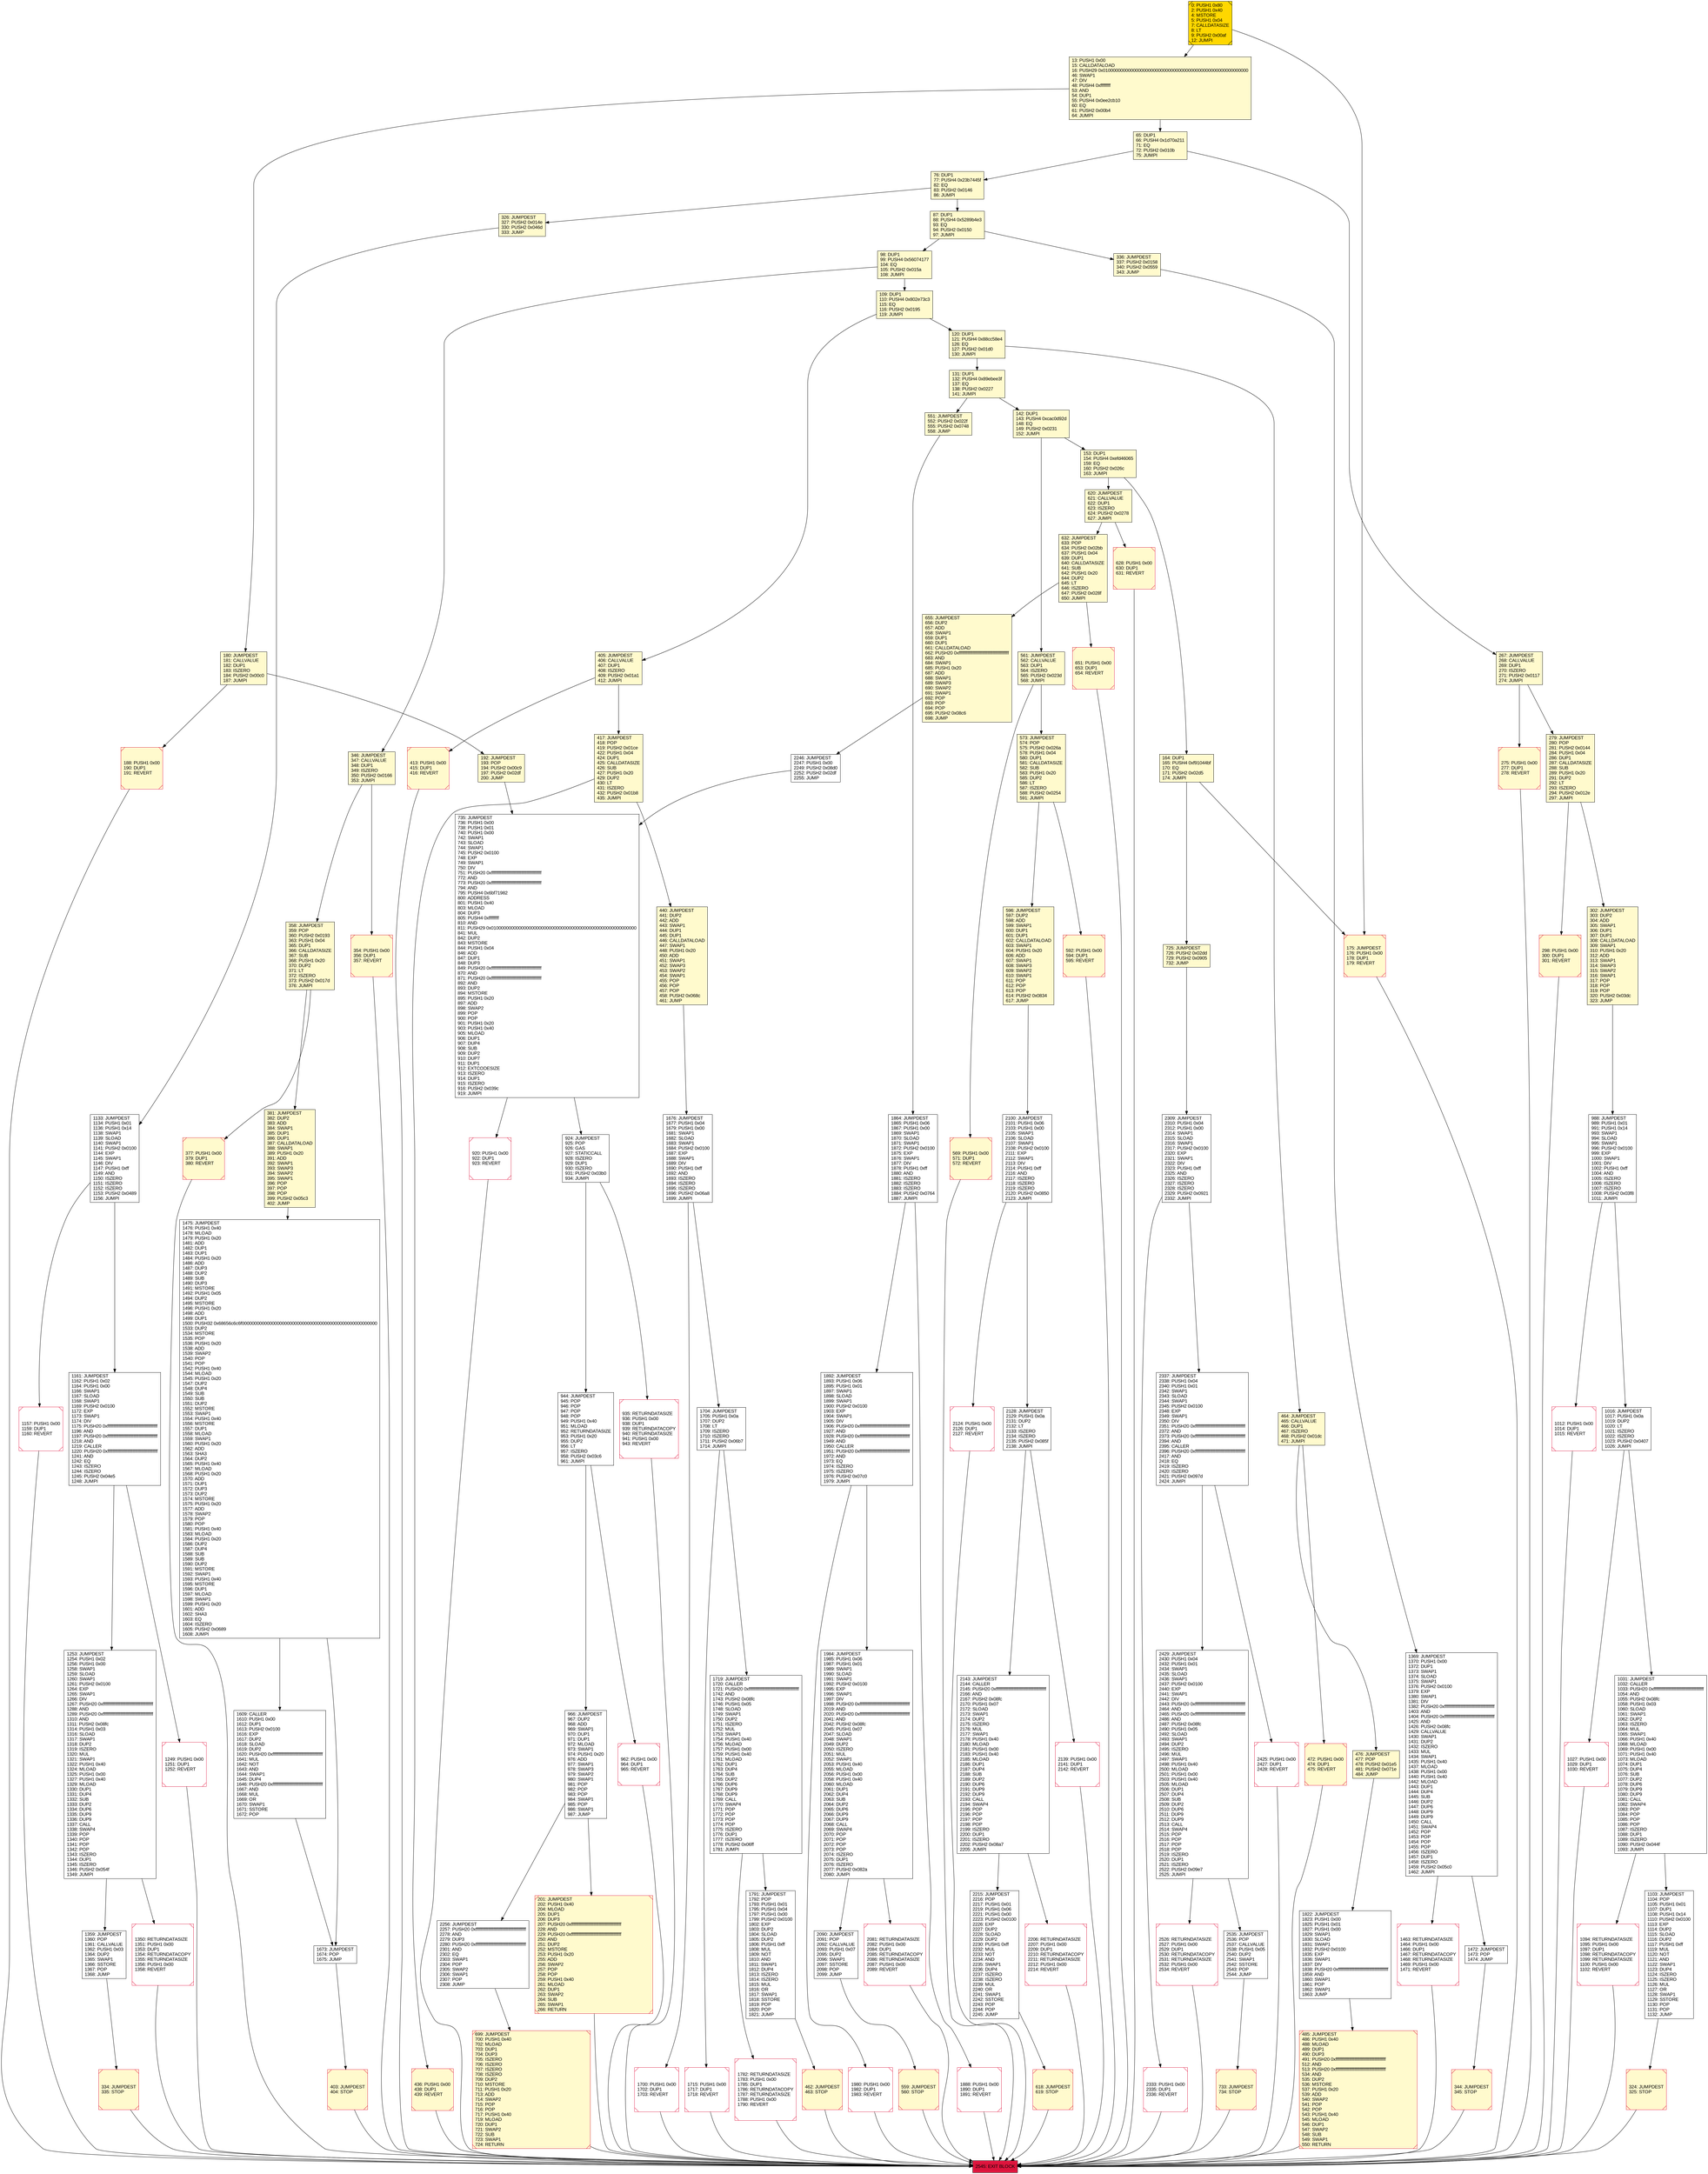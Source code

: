 digraph G {
bgcolor=transparent rankdir=UD;
node [shape=box style=filled color=black fillcolor=white fontname=arial fontcolor=black];
561 [label="561: JUMPDEST\l562: CALLVALUE\l563: DUP1\l564: ISZERO\l565: PUSH2 0x023d\l568: JUMPI\l" fillcolor=lemonchiffon ];
2256 [label="2256: JUMPDEST\l2257: PUSH20 0xffffffffffffffffffffffffffffffffffffffff\l2278: AND\l2279: DUP3\l2280: PUSH20 0xffffffffffffffffffffffffffffffffffffffff\l2301: AND\l2302: EQ\l2303: SWAP1\l2304: POP\l2305: SWAP2\l2306: SWAP1\l2307: POP\l2308: JUMP\l" ];
1700 [label="1700: PUSH1 0x00\l1702: DUP1\l1703: REVERT\l" shape=Msquare color=crimson ];
2215 [label="2215: JUMPDEST\l2216: POP\l2217: PUSH1 0x01\l2219: PUSH1 0x06\l2221: PUSH1 0x00\l2223: PUSH2 0x0100\l2226: EXP\l2227: DUP2\l2228: SLOAD\l2229: DUP2\l2230: PUSH1 0xff\l2232: MUL\l2233: NOT\l2234: AND\l2235: SWAP1\l2236: DUP4\l2237: ISZERO\l2238: ISZERO\l2239: MUL\l2240: OR\l2241: SWAP1\l2242: SSTORE\l2243: POP\l2244: POP\l2245: JUMP\l" ];
1133 [label="1133: JUMPDEST\l1134: PUSH1 0x01\l1136: PUSH1 0x14\l1138: SWAP1\l1139: SLOAD\l1140: SWAP1\l1141: PUSH2 0x0100\l1144: EXP\l1145: SWAP1\l1146: DIV\l1147: PUSH1 0xff\l1149: AND\l1150: ISZERO\l1151: ISZERO\l1152: ISZERO\l1153: PUSH2 0x0489\l1156: JUMPI\l" ];
403 [label="403: JUMPDEST\l404: STOP\l" fillcolor=lemonchiffon shape=Msquare color=crimson ];
632 [label="632: JUMPDEST\l633: POP\l634: PUSH2 0x02bb\l637: PUSH1 0x04\l639: DUP1\l640: CALLDATASIZE\l641: SUB\l642: PUSH1 0x20\l644: DUP2\l645: LT\l646: ISZERO\l647: PUSH2 0x028f\l650: JUMPI\l" fillcolor=lemonchiffon ];
346 [label="346: JUMPDEST\l347: CALLVALUE\l348: DUP1\l349: ISZERO\l350: PUSH2 0x0166\l353: JUMPI\l" fillcolor=lemonchiffon ];
120 [label="120: DUP1\l121: PUSH4 0x88cc58e4\l126: EQ\l127: PUSH2 0x01d0\l130: JUMPI\l" fillcolor=lemonchiffon ];
0 [label="0: PUSH1 0x80\l2: PUSH1 0x40\l4: MSTORE\l5: PUSH1 0x04\l7: CALLDATASIZE\l8: LT\l9: PUSH2 0x00af\l12: JUMPI\l" fillcolor=lemonchiffon shape=Msquare fillcolor=gold ];
944 [label="944: JUMPDEST\l945: POP\l946: POP\l947: POP\l948: POP\l949: PUSH1 0x40\l951: MLOAD\l952: RETURNDATASIZE\l953: PUSH1 0x20\l955: DUP2\l956: LT\l957: ISZERO\l958: PUSH2 0x03c6\l961: JUMPI\l" ];
1715 [label="1715: PUSH1 0x00\l1717: DUP1\l1718: REVERT\l" shape=Msquare color=crimson ];
436 [label="436: PUSH1 0x00\l438: DUP1\l439: REVERT\l" fillcolor=lemonchiffon shape=Msquare color=crimson ];
98 [label="98: DUP1\l99: PUSH4 0x56074177\l104: EQ\l105: PUSH2 0x015a\l108: JUMPI\l" fillcolor=lemonchiffon ];
476 [label="476: JUMPDEST\l477: POP\l478: PUSH2 0x01e5\l481: PUSH2 0x071e\l484: JUMP\l" fillcolor=lemonchiffon ];
188 [label="188: PUSH1 0x00\l190: DUP1\l191: REVERT\l" fillcolor=lemonchiffon shape=Msquare color=crimson ];
1980 [label="1980: PUSH1 0x00\l1982: DUP1\l1983: REVERT\l" shape=Msquare color=crimson ];
1157 [label="1157: PUSH1 0x00\l1159: DUP1\l1160: REVERT\l" shape=Msquare color=crimson ];
1475 [label="1475: JUMPDEST\l1476: PUSH1 0x40\l1478: MLOAD\l1479: PUSH1 0x20\l1481: ADD\l1482: DUP1\l1483: DUP1\l1484: PUSH1 0x20\l1486: ADD\l1487: DUP3\l1488: DUP2\l1489: SUB\l1490: DUP3\l1491: MSTORE\l1492: PUSH1 0x05\l1494: DUP2\l1495: MSTORE\l1496: PUSH1 0x20\l1498: ADD\l1499: DUP1\l1500: PUSH32 0x68656c6c6f000000000000000000000000000000000000000000000000000000\l1533: DUP2\l1534: MSTORE\l1535: POP\l1536: PUSH1 0x20\l1538: ADD\l1539: SWAP2\l1540: POP\l1541: POP\l1542: PUSH1 0x40\l1544: MLOAD\l1545: PUSH1 0x20\l1547: DUP2\l1548: DUP4\l1549: SUB\l1550: SUB\l1551: DUP2\l1552: MSTORE\l1553: SWAP1\l1554: PUSH1 0x40\l1556: MSTORE\l1557: DUP1\l1558: MLOAD\l1559: SWAP1\l1560: PUSH1 0x20\l1562: ADD\l1563: SHA3\l1564: DUP2\l1565: PUSH1 0x40\l1567: MLOAD\l1568: PUSH1 0x20\l1570: ADD\l1571: DUP1\l1572: DUP3\l1573: DUP2\l1574: MSTORE\l1575: PUSH1 0x20\l1577: ADD\l1578: SWAP2\l1579: POP\l1580: POP\l1581: PUSH1 0x40\l1583: MLOAD\l1584: PUSH1 0x20\l1586: DUP2\l1587: DUP4\l1588: SUB\l1589: SUB\l1590: DUP2\l1591: MSTORE\l1592: SWAP1\l1593: PUSH1 0x40\l1595: MSTORE\l1596: DUP1\l1597: MLOAD\l1598: SWAP1\l1599: PUSH1 0x20\l1601: ADD\l1602: SHA3\l1603: EQ\l1604: ISZERO\l1605: PUSH2 0x0689\l1608: JUMPI\l" ];
651 [label="651: PUSH1 0x00\l653: DUP1\l654: REVERT\l" fillcolor=lemonchiffon shape=Msquare color=crimson ];
279 [label="279: JUMPDEST\l280: POP\l281: PUSH2 0x0144\l284: PUSH1 0x04\l286: DUP1\l287: CALLDATASIZE\l288: SUB\l289: PUSH1 0x20\l291: DUP2\l292: LT\l293: ISZERO\l294: PUSH2 0x012e\l297: JUMPI\l" fillcolor=lemonchiffon ];
87 [label="87: DUP1\l88: PUSH4 0x5289b4e3\l93: EQ\l94: PUSH2 0x0150\l97: JUMPI\l" fillcolor=lemonchiffon ];
1984 [label="1984: JUMPDEST\l1985: PUSH1 0x06\l1987: PUSH1 0x01\l1989: SWAP1\l1990: SLOAD\l1991: SWAP1\l1992: PUSH2 0x0100\l1995: EXP\l1996: SWAP1\l1997: DIV\l1998: PUSH20 0xffffffffffffffffffffffffffffffffffffffff\l2019: AND\l2020: PUSH20 0xffffffffffffffffffffffffffffffffffffffff\l2041: AND\l2042: PUSH2 0x08fc\l2045: PUSH1 0x07\l2047: SLOAD\l2048: SWAP1\l2049: DUP2\l2050: ISZERO\l2051: MUL\l2052: SWAP1\l2053: PUSH1 0x40\l2055: MLOAD\l2056: PUSH1 0x00\l2058: PUSH1 0x40\l2060: MLOAD\l2061: DUP1\l2062: DUP4\l2063: SUB\l2064: DUP2\l2065: DUP6\l2066: DUP9\l2067: DUP9\l2068: CALL\l2069: SWAP4\l2070: POP\l2071: POP\l2072: POP\l2073: POP\l2074: ISZERO\l2075: DUP1\l2076: ISZERO\l2077: PUSH2 0x082a\l2080: JUMPI\l" ];
920 [label="920: PUSH1 0x00\l922: DUP1\l923: REVERT\l" shape=Msquare color=crimson ];
2100 [label="2100: JUMPDEST\l2101: PUSH1 0x06\l2103: PUSH1 0x00\l2105: SWAP1\l2106: SLOAD\l2107: SWAP1\l2108: PUSH2 0x0100\l2111: EXP\l2112: SWAP1\l2113: DIV\l2114: PUSH1 0xff\l2116: AND\l2117: ISZERO\l2118: ISZERO\l2119: ISZERO\l2120: PUSH2 0x0850\l2123: JUMPI\l" ];
2081 [label="2081: RETURNDATASIZE\l2082: PUSH1 0x00\l2084: DUP1\l2085: RETURNDATACOPY\l2086: RETURNDATASIZE\l2087: PUSH1 0x00\l2089: REVERT\l" shape=Msquare color=crimson ];
413 [label="413: PUSH1 0x00\l415: DUP1\l416: REVERT\l" fillcolor=lemonchiffon shape=Msquare color=crimson ];
1253 [label="1253: JUMPDEST\l1254: PUSH1 0x02\l1256: PUSH1 0x00\l1258: SWAP1\l1259: SLOAD\l1260: SWAP1\l1261: PUSH2 0x0100\l1264: EXP\l1265: SWAP1\l1266: DIV\l1267: PUSH20 0xffffffffffffffffffffffffffffffffffffffff\l1288: AND\l1289: PUSH20 0xffffffffffffffffffffffffffffffffffffffff\l1310: AND\l1311: PUSH2 0x08fc\l1314: PUSH1 0x03\l1316: SLOAD\l1317: SWAP1\l1318: DUP2\l1319: ISZERO\l1320: MUL\l1321: SWAP1\l1322: PUSH1 0x40\l1324: MLOAD\l1325: PUSH1 0x00\l1327: PUSH1 0x40\l1329: MLOAD\l1330: DUP1\l1331: DUP4\l1332: SUB\l1333: DUP2\l1334: DUP6\l1335: DUP9\l1336: DUP9\l1337: CALL\l1338: SWAP4\l1339: POP\l1340: POP\l1341: POP\l1342: POP\l1343: ISZERO\l1344: DUP1\l1345: ISZERO\l1346: PUSH2 0x054f\l1349: JUMPI\l" ];
966 [label="966: JUMPDEST\l967: DUP2\l968: ADD\l969: SWAP1\l970: DUP1\l971: DUP1\l972: MLOAD\l973: SWAP1\l974: PUSH1 0x20\l976: ADD\l977: SWAP1\l978: SWAP3\l979: SWAP2\l980: SWAP1\l981: POP\l982: POP\l983: POP\l984: SWAP1\l985: POP\l986: SWAP1\l987: JUMP\l" ];
1249 [label="1249: PUSH1 0x00\l1251: DUP1\l1252: REVERT\l" shape=Msquare color=crimson ];
405 [label="405: JUMPDEST\l406: CALLVALUE\l407: DUP1\l408: ISZERO\l409: PUSH2 0x01a1\l412: JUMPI\l" fillcolor=lemonchiffon ];
725 [label="725: JUMPDEST\l726: PUSH2 0x02dd\l729: PUSH2 0x0905\l732: JUMP\l" fillcolor=lemonchiffon ];
655 [label="655: JUMPDEST\l656: DUP2\l657: ADD\l658: SWAP1\l659: DUP1\l660: DUP1\l661: CALLDATALOAD\l662: PUSH20 0xffffffffffffffffffffffffffffffffffffffff\l683: AND\l684: SWAP1\l685: PUSH1 0x20\l687: ADD\l688: SWAP1\l689: SWAP3\l690: SWAP2\l691: SWAP1\l692: POP\l693: POP\l694: POP\l695: PUSH2 0x08c6\l698: JUMP\l" fillcolor=lemonchiffon ];
733 [label="733: JUMPDEST\l734: STOP\l" fillcolor=lemonchiffon shape=Msquare color=crimson ];
1016 [label="1016: JUMPDEST\l1017: PUSH1 0x0a\l1019: DUP2\l1020: LT\l1021: ISZERO\l1022: ISZERO\l1023: PUSH2 0x0407\l1026: JUMPI\l" ];
2143 [label="2143: JUMPDEST\l2144: CALLER\l2145: PUSH20 0xffffffffffffffffffffffffffffffffffffffff\l2166: AND\l2167: PUSH2 0x08fc\l2170: PUSH1 0x07\l2172: SLOAD\l2173: SWAP1\l2174: DUP2\l2175: ISZERO\l2176: MUL\l2177: SWAP1\l2178: PUSH1 0x40\l2180: MLOAD\l2181: PUSH1 0x00\l2183: PUSH1 0x40\l2185: MLOAD\l2186: DUP1\l2187: DUP4\l2188: SUB\l2189: DUP2\l2190: DUP6\l2191: DUP9\l2192: DUP9\l2193: CALL\l2194: SWAP4\l2195: POP\l2196: POP\l2197: POP\l2198: POP\l2199: ISZERO\l2200: DUP1\l2201: ISZERO\l2202: PUSH2 0x08a7\l2205: JUMPI\l" ];
1704 [label="1704: JUMPDEST\l1705: PUSH1 0x0a\l1707: DUP2\l1708: LT\l1709: ISZERO\l1710: ISZERO\l1711: PUSH2 0x06b7\l1714: JUMPI\l" ];
1012 [label="1012: PUSH1 0x00\l1014: DUP1\l1015: REVERT\l" shape=Msquare color=crimson ];
462 [label="462: JUMPDEST\l463: STOP\l" fillcolor=lemonchiffon shape=Msquare color=crimson ];
1864 [label="1864: JUMPDEST\l1865: PUSH1 0x06\l1867: PUSH1 0x00\l1869: SWAP1\l1870: SLOAD\l1871: SWAP1\l1872: PUSH2 0x0100\l1875: EXP\l1876: SWAP1\l1877: DIV\l1878: PUSH1 0xff\l1880: AND\l1881: ISZERO\l1882: ISZERO\l1883: ISZERO\l1884: PUSH2 0x0764\l1887: JUMPI\l" ];
1094 [label="1094: RETURNDATASIZE\l1095: PUSH1 0x00\l1097: DUP1\l1098: RETURNDATACOPY\l1099: RETURNDATASIZE\l1100: PUSH1 0x00\l1102: REVERT\l" shape=Msquare color=crimson ];
1350 [label="1350: RETURNDATASIZE\l1351: PUSH1 0x00\l1353: DUP1\l1354: RETURNDATACOPY\l1355: RETURNDATASIZE\l1356: PUSH1 0x00\l1358: REVERT\l" shape=Msquare color=crimson ];
962 [label="962: PUSH1 0x00\l964: DUP1\l965: REVERT\l" shape=Msquare color=crimson ];
336 [label="336: JUMPDEST\l337: PUSH2 0x0158\l340: PUSH2 0x0559\l343: JUMP\l" fillcolor=lemonchiffon ];
1676 [label="1676: JUMPDEST\l1677: PUSH1 0x04\l1679: PUSH1 0x00\l1681: SWAP1\l1682: SLOAD\l1683: SWAP1\l1684: PUSH2 0x0100\l1687: EXP\l1688: SWAP1\l1689: DIV\l1690: PUSH1 0xff\l1692: AND\l1693: ISZERO\l1694: ISZERO\l1695: ISZERO\l1696: PUSH2 0x06a8\l1699: JUMPI\l" ];
326 [label="326: JUMPDEST\l327: PUSH2 0x014e\l330: PUSH2 0x046d\l333: JUMP\l" fillcolor=lemonchiffon ];
2429 [label="2429: JUMPDEST\l2430: PUSH1 0x04\l2432: PUSH1 0x01\l2434: SWAP1\l2435: SLOAD\l2436: SWAP1\l2437: PUSH2 0x0100\l2440: EXP\l2441: SWAP1\l2442: DIV\l2443: PUSH20 0xffffffffffffffffffffffffffffffffffffffff\l2464: AND\l2465: PUSH20 0xffffffffffffffffffffffffffffffffffffffff\l2486: AND\l2487: PUSH2 0x08fc\l2490: PUSH1 0x05\l2492: SLOAD\l2493: SWAP1\l2494: DUP2\l2495: ISZERO\l2496: MUL\l2497: SWAP1\l2498: PUSH1 0x40\l2500: MLOAD\l2501: PUSH1 0x00\l2503: PUSH1 0x40\l2505: MLOAD\l2506: DUP1\l2507: DUP4\l2508: SUB\l2509: DUP2\l2510: DUP6\l2511: DUP9\l2512: DUP9\l2513: CALL\l2514: SWAP4\l2515: POP\l2516: POP\l2517: POP\l2518: POP\l2519: ISZERO\l2520: DUP1\l2521: ISZERO\l2522: PUSH2 0x09e7\l2525: JUMPI\l" ];
1359 [label="1359: JUMPDEST\l1360: POP\l1361: CALLVALUE\l1362: PUSH1 0x03\l1364: DUP2\l1365: SWAP1\l1366: SSTORE\l1367: POP\l1368: JUMP\l" ];
164 [label="164: DUP1\l165: PUSH4 0xf91044bf\l170: EQ\l171: PUSH2 0x02d5\l174: JUMPI\l" fillcolor=lemonchiffon ];
472 [label="472: PUSH1 0x00\l474: DUP1\l475: REVERT\l" fillcolor=lemonchiffon shape=Msquare color=crimson ];
440 [label="440: JUMPDEST\l441: DUP2\l442: ADD\l443: SWAP1\l444: DUP1\l445: DUP1\l446: CALLDATALOAD\l447: SWAP1\l448: PUSH1 0x20\l450: ADD\l451: SWAP1\l452: SWAP3\l453: SWAP2\l454: SWAP1\l455: POP\l456: POP\l457: POP\l458: PUSH2 0x068c\l461: JUMP\l" fillcolor=lemonchiffon ];
267 [label="267: JUMPDEST\l268: CALLVALUE\l269: DUP1\l270: ISZERO\l271: PUSH2 0x0117\l274: JUMPI\l" fillcolor=lemonchiffon ];
381 [label="381: JUMPDEST\l382: DUP2\l383: ADD\l384: SWAP1\l385: DUP1\l386: DUP1\l387: CALLDATALOAD\l388: SWAP1\l389: PUSH1 0x20\l391: ADD\l392: SWAP1\l393: SWAP3\l394: SWAP2\l395: SWAP1\l396: POP\l397: POP\l398: POP\l399: PUSH2 0x05c3\l402: JUMP\l" fillcolor=lemonchiffon ];
551 [label="551: JUMPDEST\l552: PUSH2 0x022f\l555: PUSH2 0x0748\l558: JUMP\l" fillcolor=lemonchiffon ];
2535 [label="2535: JUMPDEST\l2536: POP\l2537: CALLVALUE\l2538: PUSH1 0x05\l2540: DUP2\l2541: SWAP1\l2542: SSTORE\l2543: POP\l2544: JUMP\l" ];
2206 [label="2206: RETURNDATASIZE\l2207: PUSH1 0x00\l2209: DUP1\l2210: RETURNDATACOPY\l2211: RETURNDATASIZE\l2212: PUSH1 0x00\l2214: REVERT\l" shape=Msquare color=crimson ];
699 [label="699: JUMPDEST\l700: PUSH1 0x40\l702: MLOAD\l703: DUP1\l704: DUP3\l705: ISZERO\l706: ISZERO\l707: ISZERO\l708: ISZERO\l709: DUP2\l710: MSTORE\l711: PUSH1 0x20\l713: ADD\l714: SWAP2\l715: POP\l716: POP\l717: PUSH1 0x40\l719: MLOAD\l720: DUP1\l721: SWAP2\l722: SUB\l723: SWAP1\l724: RETURN\l" fillcolor=lemonchiffon shape=Msquare color=crimson ];
298 [label="298: PUSH1 0x00\l300: DUP1\l301: REVERT\l" fillcolor=lemonchiffon shape=Msquare color=crimson ];
76 [label="76: DUP1\l77: PUSH4 0x23b7445f\l82: EQ\l83: PUSH2 0x0146\l86: JUMPI\l" fillcolor=lemonchiffon ];
1161 [label="1161: JUMPDEST\l1162: PUSH1 0x02\l1164: PUSH1 0x00\l1166: SWAP1\l1167: SLOAD\l1168: SWAP1\l1169: PUSH2 0x0100\l1172: EXP\l1173: SWAP1\l1174: DIV\l1175: PUSH20 0xffffffffffffffffffffffffffffffffffffffff\l1196: AND\l1197: PUSH20 0xffffffffffffffffffffffffffffffffffffffff\l1218: AND\l1219: CALLER\l1220: PUSH20 0xffffffffffffffffffffffffffffffffffffffff\l1241: AND\l1242: EQ\l1243: ISZERO\l1244: ISZERO\l1245: PUSH2 0x04e5\l1248: JUMPI\l" ];
569 [label="569: PUSH1 0x00\l571: DUP1\l572: REVERT\l" fillcolor=lemonchiffon shape=Msquare color=crimson ];
201 [label="201: JUMPDEST\l202: PUSH1 0x40\l204: MLOAD\l205: DUP1\l206: DUP3\l207: PUSH20 0xffffffffffffffffffffffffffffffffffffffff\l228: AND\l229: PUSH20 0xffffffffffffffffffffffffffffffffffffffff\l250: AND\l251: DUP2\l252: MSTORE\l253: PUSH1 0x20\l255: ADD\l256: SWAP2\l257: POP\l258: POP\l259: PUSH1 0x40\l261: MLOAD\l262: DUP1\l263: SWAP2\l264: SUB\l265: SWAP1\l266: RETURN\l" fillcolor=lemonchiffon shape=Msquare color=crimson ];
573 [label="573: JUMPDEST\l574: POP\l575: PUSH2 0x026a\l578: PUSH1 0x04\l580: DUP1\l581: CALLDATASIZE\l582: SUB\l583: PUSH1 0x20\l585: DUP2\l586: LT\l587: ISZERO\l588: PUSH2 0x0254\l591: JUMPI\l" fillcolor=lemonchiffon ];
1027 [label="1027: PUSH1 0x00\l1029: DUP1\l1030: REVERT\l" shape=Msquare color=crimson ];
735 [label="735: JUMPDEST\l736: PUSH1 0x00\l738: PUSH1 0x01\l740: PUSH1 0x00\l742: SWAP1\l743: SLOAD\l744: SWAP1\l745: PUSH2 0x0100\l748: EXP\l749: SWAP1\l750: DIV\l751: PUSH20 0xffffffffffffffffffffffffffffffffffffffff\l772: AND\l773: PUSH20 0xffffffffffffffffffffffffffffffffffffffff\l794: AND\l795: PUSH4 0x6bf71982\l800: ADDRESS\l801: PUSH1 0x40\l803: MLOAD\l804: DUP3\l805: PUSH4 0xffffffff\l810: AND\l811: PUSH29 0x0100000000000000000000000000000000000000000000000000000000\l841: MUL\l842: DUP2\l843: MSTORE\l844: PUSH1 0x04\l846: ADD\l847: DUP1\l848: DUP3\l849: PUSH20 0xffffffffffffffffffffffffffffffffffffffff\l870: AND\l871: PUSH20 0xffffffffffffffffffffffffffffffffffffffff\l892: AND\l893: DUP2\l894: MSTORE\l895: PUSH1 0x20\l897: ADD\l898: SWAP2\l899: POP\l900: POP\l901: PUSH1 0x20\l903: PUSH1 0x40\l905: MLOAD\l906: DUP1\l907: DUP4\l908: SUB\l909: DUP2\l910: DUP7\l911: DUP1\l912: EXTCODESIZE\l913: ISZERO\l914: DUP1\l915: ISZERO\l916: PUSH2 0x039c\l919: JUMPI\l" ];
1719 [label="1719: JUMPDEST\l1720: CALLER\l1721: PUSH20 0xffffffffffffffffffffffffffffffffffffffff\l1742: AND\l1743: PUSH2 0x08fc\l1746: PUSH1 0x05\l1748: SLOAD\l1749: SWAP1\l1750: DUP2\l1751: ISZERO\l1752: MUL\l1753: SWAP1\l1754: PUSH1 0x40\l1756: MLOAD\l1757: PUSH1 0x00\l1759: PUSH1 0x40\l1761: MLOAD\l1762: DUP1\l1763: DUP4\l1764: SUB\l1765: DUP2\l1766: DUP6\l1767: DUP9\l1768: DUP9\l1769: CALL\l1770: SWAP4\l1771: POP\l1772: POP\l1773: POP\l1774: POP\l1775: ISZERO\l1776: DUP1\l1777: ISZERO\l1778: PUSH2 0x06ff\l1781: JUMPI\l" ];
175 [label="175: JUMPDEST\l176: PUSH1 0x00\l178: DUP1\l179: REVERT\l" fillcolor=lemonchiffon shape=Msquare color=crimson ];
1031 [label="1031: JUMPDEST\l1032: CALLER\l1033: PUSH20 0xffffffffffffffffffffffffffffffffffffffff\l1054: AND\l1055: PUSH2 0x08fc\l1058: PUSH1 0x03\l1060: SLOAD\l1061: SWAP1\l1062: DUP2\l1063: ISZERO\l1064: MUL\l1065: SWAP1\l1066: PUSH1 0x40\l1068: MLOAD\l1069: PUSH1 0x00\l1071: PUSH1 0x40\l1073: MLOAD\l1074: DUP1\l1075: DUP4\l1076: SUB\l1077: DUP2\l1078: DUP6\l1079: DUP9\l1080: DUP9\l1081: CALL\l1082: SWAP4\l1083: POP\l1084: POP\l1085: POP\l1086: POP\l1087: ISZERO\l1088: DUP1\l1089: ISZERO\l1090: PUSH2 0x044f\l1093: JUMPI\l" ];
1463 [label="1463: RETURNDATASIZE\l1464: PUSH1 0x00\l1466: DUP1\l1467: RETURNDATACOPY\l1468: RETURNDATASIZE\l1469: PUSH1 0x00\l1471: REVERT\l" shape=Msquare color=crimson ];
1892 [label="1892: JUMPDEST\l1893: PUSH1 0x06\l1895: PUSH1 0x01\l1897: SWAP1\l1898: SLOAD\l1899: SWAP1\l1900: PUSH2 0x0100\l1903: EXP\l1904: SWAP1\l1905: DIV\l1906: PUSH20 0xffffffffffffffffffffffffffffffffffffffff\l1927: AND\l1928: PUSH20 0xffffffffffffffffffffffffffffffffffffffff\l1949: AND\l1950: CALLER\l1951: PUSH20 0xffffffffffffffffffffffffffffffffffffffff\l1972: AND\l1973: EQ\l1974: ISZERO\l1975: ISZERO\l1976: PUSH2 0x07c0\l1979: JUMPI\l" ];
1673 [label="1673: JUMPDEST\l1674: POP\l1675: JUMP\l" ];
275 [label="275: PUSH1 0x00\l277: DUP1\l278: REVERT\l" fillcolor=lemonchiffon shape=Msquare color=crimson ];
1103 [label="1103: JUMPDEST\l1104: POP\l1105: PUSH1 0x01\l1107: DUP1\l1108: PUSH1 0x14\l1110: PUSH2 0x0100\l1113: EXP\l1114: DUP2\l1115: SLOAD\l1116: DUP2\l1117: PUSH1 0xff\l1119: MUL\l1120: NOT\l1121: AND\l1122: SWAP1\l1123: DUP4\l1124: ISZERO\l1125: ISZERO\l1126: MUL\l1127: OR\l1128: SWAP1\l1129: SSTORE\l1130: POP\l1131: POP\l1132: JUMP\l" ];
485 [label="485: JUMPDEST\l486: PUSH1 0x40\l488: MLOAD\l489: DUP1\l490: DUP3\l491: PUSH20 0xffffffffffffffffffffffffffffffffffffffff\l512: AND\l513: PUSH20 0xffffffffffffffffffffffffffffffffffffffff\l534: AND\l535: DUP2\l536: MSTORE\l537: PUSH1 0x20\l539: ADD\l540: SWAP2\l541: POP\l542: POP\l543: PUSH1 0x40\l545: MLOAD\l546: DUP1\l547: SWAP2\l548: SUB\l549: SWAP1\l550: RETURN\l" fillcolor=lemonchiffon shape=Msquare color=crimson ];
596 [label="596: JUMPDEST\l597: DUP2\l598: ADD\l599: SWAP1\l600: DUP1\l601: DUP1\l602: CALLDATALOAD\l603: SWAP1\l604: PUSH1 0x20\l606: ADD\l607: SWAP1\l608: SWAP3\l609: SWAP2\l610: SWAP1\l611: POP\l612: POP\l613: POP\l614: PUSH2 0x0834\l617: JUMP\l" fillcolor=lemonchiffon ];
559 [label="559: JUMPDEST\l560: STOP\l" fillcolor=lemonchiffon shape=Msquare color=crimson ];
935 [label="935: RETURNDATASIZE\l936: PUSH1 0x00\l938: DUP1\l939: RETURNDATACOPY\l940: RETURNDATASIZE\l941: PUSH1 0x00\l943: REVERT\l" shape=Msquare color=crimson ];
2090 [label="2090: JUMPDEST\l2091: POP\l2092: CALLVALUE\l2093: PUSH1 0x07\l2095: DUP2\l2096: SWAP1\l2097: SSTORE\l2098: POP\l2099: JUMP\l" ];
2333 [label="2333: PUSH1 0x00\l2335: DUP1\l2336: REVERT\l" shape=Msquare color=crimson ];
1369 [label="1369: JUMPDEST\l1370: PUSH1 0x00\l1372: DUP1\l1373: SWAP1\l1374: SLOAD\l1375: SWAP1\l1376: PUSH2 0x0100\l1379: EXP\l1380: SWAP1\l1381: DIV\l1382: PUSH20 0xffffffffffffffffffffffffffffffffffffffff\l1403: AND\l1404: PUSH20 0xffffffffffffffffffffffffffffffffffffffff\l1425: AND\l1426: PUSH2 0x08fc\l1429: CALLVALUE\l1430: SWAP1\l1431: DUP2\l1432: ISZERO\l1433: MUL\l1434: SWAP1\l1435: PUSH1 0x40\l1437: MLOAD\l1438: PUSH1 0x00\l1440: PUSH1 0x40\l1442: MLOAD\l1443: DUP1\l1444: DUP4\l1445: SUB\l1446: DUP2\l1447: DUP6\l1448: DUP9\l1449: DUP9\l1450: CALL\l1451: SWAP4\l1452: POP\l1453: POP\l1454: POP\l1455: POP\l1456: ISZERO\l1457: DUP1\l1458: ISZERO\l1459: PUSH2 0x05c0\l1462: JUMPI\l" ];
65 [label="65: DUP1\l66: PUSH4 0x1d70a211\l71: EQ\l72: PUSH2 0x010b\l75: JUMPI\l" fillcolor=lemonchiffon ];
1888 [label="1888: PUSH1 0x00\l1890: DUP1\l1891: REVERT\l" shape=Msquare color=crimson ];
354 [label="354: PUSH1 0x00\l356: DUP1\l357: REVERT\l" fillcolor=lemonchiffon shape=Msquare color=crimson ];
924 [label="924: JUMPDEST\l925: POP\l926: GAS\l927: STATICCALL\l928: ISZERO\l929: DUP1\l930: ISZERO\l931: PUSH2 0x03b0\l934: JUMPI\l" ];
2526 [label="2526: RETURNDATASIZE\l2527: PUSH1 0x00\l2529: DUP1\l2530: RETURNDATACOPY\l2531: RETURNDATASIZE\l2532: PUSH1 0x00\l2534: REVERT\l" shape=Msquare color=crimson ];
1609 [label="1609: CALLER\l1610: PUSH1 0x00\l1612: DUP1\l1613: PUSH2 0x0100\l1616: EXP\l1617: DUP2\l1618: SLOAD\l1619: DUP2\l1620: PUSH20 0xffffffffffffffffffffffffffffffffffffffff\l1641: MUL\l1642: NOT\l1643: AND\l1644: SWAP1\l1645: DUP4\l1646: PUSH20 0xffffffffffffffffffffffffffffffffffffffff\l1667: AND\l1668: MUL\l1669: OR\l1670: SWAP1\l1671: SSTORE\l1672: POP\l" ];
302 [label="302: JUMPDEST\l303: DUP2\l304: ADD\l305: SWAP1\l306: DUP1\l307: DUP1\l308: CALLDATALOAD\l309: SWAP1\l310: PUSH1 0x20\l312: ADD\l313: SWAP1\l314: SWAP3\l315: SWAP2\l316: SWAP1\l317: POP\l318: POP\l319: POP\l320: PUSH2 0x03dc\l323: JUMP\l" fillcolor=lemonchiffon ];
131 [label="131: DUP1\l132: PUSH4 0x89ebee3f\l137: EQ\l138: PUSH2 0x0227\l141: JUMPI\l" fillcolor=lemonchiffon ];
2246 [label="2246: JUMPDEST\l2247: PUSH1 0x00\l2249: PUSH2 0x08d0\l2252: PUSH2 0x02df\l2255: JUMP\l" ];
344 [label="344: JUMPDEST\l345: STOP\l" fillcolor=lemonchiffon shape=Msquare color=crimson ];
1791 [label="1791: JUMPDEST\l1792: POP\l1793: PUSH1 0x01\l1795: PUSH1 0x04\l1797: PUSH1 0x00\l1799: PUSH2 0x0100\l1802: EXP\l1803: DUP2\l1804: SLOAD\l1805: DUP2\l1806: PUSH1 0xff\l1808: MUL\l1809: NOT\l1810: AND\l1811: SWAP1\l1812: DUP4\l1813: ISZERO\l1814: ISZERO\l1815: MUL\l1816: OR\l1817: SWAP1\l1818: SSTORE\l1819: POP\l1820: POP\l1821: JUMP\l" ];
324 [label="324: JUMPDEST\l325: STOP\l" fillcolor=lemonchiffon shape=Msquare color=crimson ];
192 [label="192: JUMPDEST\l193: POP\l194: PUSH2 0x00c9\l197: PUSH2 0x02df\l200: JUMP\l" fillcolor=lemonchiffon ];
628 [label="628: PUSH1 0x00\l630: DUP1\l631: REVERT\l" fillcolor=lemonchiffon shape=Msquare color=crimson ];
153 [label="153: DUP1\l154: PUSH4 0xefd46065\l159: EQ\l160: PUSH2 0x026c\l163: JUMPI\l" fillcolor=lemonchiffon ];
377 [label="377: PUSH1 0x00\l379: DUP1\l380: REVERT\l" fillcolor=lemonchiffon shape=Msquare color=crimson ];
2425 [label="2425: PUSH1 0x00\l2427: DUP1\l2428: REVERT\l" shape=Msquare color=crimson ];
334 [label="334: JUMPDEST\l335: STOP\l" fillcolor=lemonchiffon shape=Msquare color=crimson ];
417 [label="417: JUMPDEST\l418: POP\l419: PUSH2 0x01ce\l422: PUSH1 0x04\l424: DUP1\l425: CALLDATASIZE\l426: SUB\l427: PUSH1 0x20\l429: DUP2\l430: LT\l431: ISZERO\l432: PUSH2 0x01b8\l435: JUMPI\l" fillcolor=lemonchiffon ];
1822 [label="1822: JUMPDEST\l1823: PUSH1 0x00\l1825: PUSH1 0x01\l1827: PUSH1 0x00\l1829: SWAP1\l1830: SLOAD\l1831: SWAP1\l1832: PUSH2 0x0100\l1835: EXP\l1836: SWAP1\l1837: DIV\l1838: PUSH20 0xffffffffffffffffffffffffffffffffffffffff\l1859: AND\l1860: SWAP1\l1861: POP\l1862: SWAP1\l1863: JUMP\l" ];
142 [label="142: DUP1\l143: PUSH4 0xcac0d92d\l148: EQ\l149: PUSH2 0x0231\l152: JUMPI\l" fillcolor=lemonchiffon ];
180 [label="180: JUMPDEST\l181: CALLVALUE\l182: DUP1\l183: ISZERO\l184: PUSH2 0x00c0\l187: JUMPI\l" fillcolor=lemonchiffon ];
464 [label="464: JUMPDEST\l465: CALLVALUE\l466: DUP1\l467: ISZERO\l468: PUSH2 0x01dc\l471: JUMPI\l" fillcolor=lemonchiffon ];
1472 [label="1472: JUMPDEST\l1473: POP\l1474: JUMP\l" ];
2337 [label="2337: JUMPDEST\l2338: PUSH1 0x04\l2340: PUSH1 0x01\l2342: SWAP1\l2343: SLOAD\l2344: SWAP1\l2345: PUSH2 0x0100\l2348: EXP\l2349: SWAP1\l2350: DIV\l2351: PUSH20 0xffffffffffffffffffffffffffffffffffffffff\l2372: AND\l2373: PUSH20 0xffffffffffffffffffffffffffffffffffffffff\l2394: AND\l2395: CALLER\l2396: PUSH20 0xffffffffffffffffffffffffffffffffffffffff\l2417: AND\l2418: EQ\l2419: ISZERO\l2420: ISZERO\l2421: PUSH2 0x097d\l2424: JUMPI\l" ];
358 [label="358: JUMPDEST\l359: POP\l360: PUSH2 0x0193\l363: PUSH1 0x04\l365: DUP1\l366: CALLDATASIZE\l367: SUB\l368: PUSH1 0x20\l370: DUP2\l371: LT\l372: ISZERO\l373: PUSH2 0x017d\l376: JUMPI\l" fillcolor=lemonchiffon ];
2128 [label="2128: JUMPDEST\l2129: PUSH1 0x0a\l2131: DUP2\l2132: LT\l2133: ISZERO\l2134: ISZERO\l2135: PUSH2 0x085f\l2138: JUMPI\l" ];
1782 [label="1782: RETURNDATASIZE\l1783: PUSH1 0x00\l1785: DUP1\l1786: RETURNDATACOPY\l1787: RETURNDATASIZE\l1788: PUSH1 0x00\l1790: REVERT\l" shape=Msquare color=crimson ];
2124 [label="2124: PUSH1 0x00\l2126: DUP1\l2127: REVERT\l" shape=Msquare color=crimson ];
620 [label="620: JUMPDEST\l621: CALLVALUE\l622: DUP1\l623: ISZERO\l624: PUSH2 0x0278\l627: JUMPI\l" fillcolor=lemonchiffon ];
2545 [label="2545: EXIT BLOCK\l" fillcolor=crimson ];
592 [label="592: PUSH1 0x00\l594: DUP1\l595: REVERT\l" fillcolor=lemonchiffon shape=Msquare color=crimson ];
109 [label="109: DUP1\l110: PUSH4 0x802e73c3\l115: EQ\l116: PUSH2 0x0195\l119: JUMPI\l" fillcolor=lemonchiffon ];
13 [label="13: PUSH1 0x00\l15: CALLDATALOAD\l16: PUSH29 0x0100000000000000000000000000000000000000000000000000000000\l46: SWAP1\l47: DIV\l48: PUSH4 0xffffffff\l53: AND\l54: DUP1\l55: PUSH4 0x0ee2cb10\l60: EQ\l61: PUSH2 0x00b4\l64: JUMPI\l" fillcolor=lemonchiffon ];
2139 [label="2139: PUSH1 0x00\l2141: DUP1\l2142: REVERT\l" shape=Msquare color=crimson ];
2309 [label="2309: JUMPDEST\l2310: PUSH1 0x04\l2312: PUSH1 0x00\l2314: SWAP1\l2315: SLOAD\l2316: SWAP1\l2317: PUSH2 0x0100\l2320: EXP\l2321: SWAP1\l2322: DIV\l2323: PUSH1 0xff\l2325: AND\l2326: ISZERO\l2327: ISZERO\l2328: ISZERO\l2329: PUSH2 0x0921\l2332: JUMPI\l" ];
618 [label="618: JUMPDEST\l619: STOP\l" fillcolor=lemonchiffon shape=Msquare color=crimson ];
988 [label="988: JUMPDEST\l989: PUSH1 0x01\l991: PUSH1 0x14\l993: SWAP1\l994: SLOAD\l995: SWAP1\l996: PUSH2 0x0100\l999: EXP\l1000: SWAP1\l1001: DIV\l1002: PUSH1 0xff\l1004: AND\l1005: ISZERO\l1006: ISZERO\l1007: ISZERO\l1008: PUSH2 0x03f8\l1011: JUMPI\l" ];
592 -> 2545;
2090 -> 559;
142 -> 153;
2139 -> 2545;
618 -> 2545;
1984 -> 2081;
1369 -> 1463;
2309 -> 2337;
440 -> 1676;
2128 -> 2139;
131 -> 142;
13 -> 180;
1782 -> 2545;
2124 -> 2545;
98 -> 346;
1031 -> 1103;
324 -> 2545;
87 -> 98;
1133 -> 1157;
628 -> 2545;
551 -> 1864;
377 -> 2545;
2425 -> 2545;
334 -> 2545;
573 -> 596;
1472 -> 344;
632 -> 651;
1888 -> 2545;
2337 -> 2425;
164 -> 725;
180 -> 192;
354 -> 2545;
358 -> 377;
944 -> 966;
2526 -> 2545;
13 -> 65;
302 -> 988;
153 -> 620;
620 -> 628;
966 -> 2256;
344 -> 2545;
1676 -> 1704;
632 -> 655;
1704 -> 1715;
2309 -> 2333;
275 -> 2545;
485 -> 2545;
1719 -> 1782;
559 -> 2545;
2143 -> 2215;
65 -> 76;
267 -> 279;
935 -> 2545;
2333 -> 2545;
1253 -> 1359;
1027 -> 2545;
87 -> 336;
1369 -> 1472;
175 -> 2545;
381 -> 1475;
1463 -> 2545;
1253 -> 1350;
1103 -> 324;
735 -> 924;
1609 -> 1673;
1676 -> 1700;
1822 -> 485;
569 -> 2545;
1719 -> 1791;
201 -> 2545;
2246 -> 735;
573 -> 592;
944 -> 962;
192 -> 735;
2206 -> 2545;
699 -> 2545;
326 -> 1133;
924 -> 935;
298 -> 2545;
405 -> 413;
2256 -> 699;
472 -> 2545;
1984 -> 2090;
1475 -> 1673;
596 -> 2100;
655 -> 2246;
962 -> 2545;
358 -> 381;
1133 -> 1161;
1791 -> 462;
1892 -> 1984;
2337 -> 2429;
735 -> 920;
561 -> 569;
1864 -> 1888;
405 -> 417;
464 -> 472;
561 -> 573;
0 -> 175;
153 -> 164;
2128 -> 2143;
966 -> 201;
1012 -> 2545;
417 -> 440;
1359 -> 334;
1673 -> 403;
988 -> 1012;
462 -> 2545;
1094 -> 2545;
1350 -> 2545;
1161 -> 1253;
988 -> 1016;
1892 -> 1980;
1249 -> 2545;
109 -> 405;
2429 -> 2526;
131 -> 551;
733 -> 2545;
76 -> 87;
725 -> 2309;
279 -> 298;
65 -> 267;
120 -> 131;
920 -> 2545;
924 -> 944;
476 -> 1822;
2143 -> 2206;
346 -> 354;
417 -> 436;
2081 -> 2545;
413 -> 2545;
2535 -> 733;
267 -> 275;
1161 -> 1249;
336 -> 1369;
1157 -> 2545;
2100 -> 2128;
2100 -> 2124;
651 -> 2545;
142 -> 561;
164 -> 175;
98 -> 109;
346 -> 358;
1016 -> 1031;
1475 -> 1609;
1715 -> 2545;
436 -> 2545;
620 -> 632;
188 -> 2545;
1980 -> 2545;
120 -> 464;
1016 -> 1027;
464 -> 476;
1031 -> 1094;
0 -> 13;
1700 -> 2545;
2429 -> 2535;
403 -> 2545;
1704 -> 1719;
279 -> 302;
1864 -> 1892;
2215 -> 618;
76 -> 326;
109 -> 120;
180 -> 188;
}